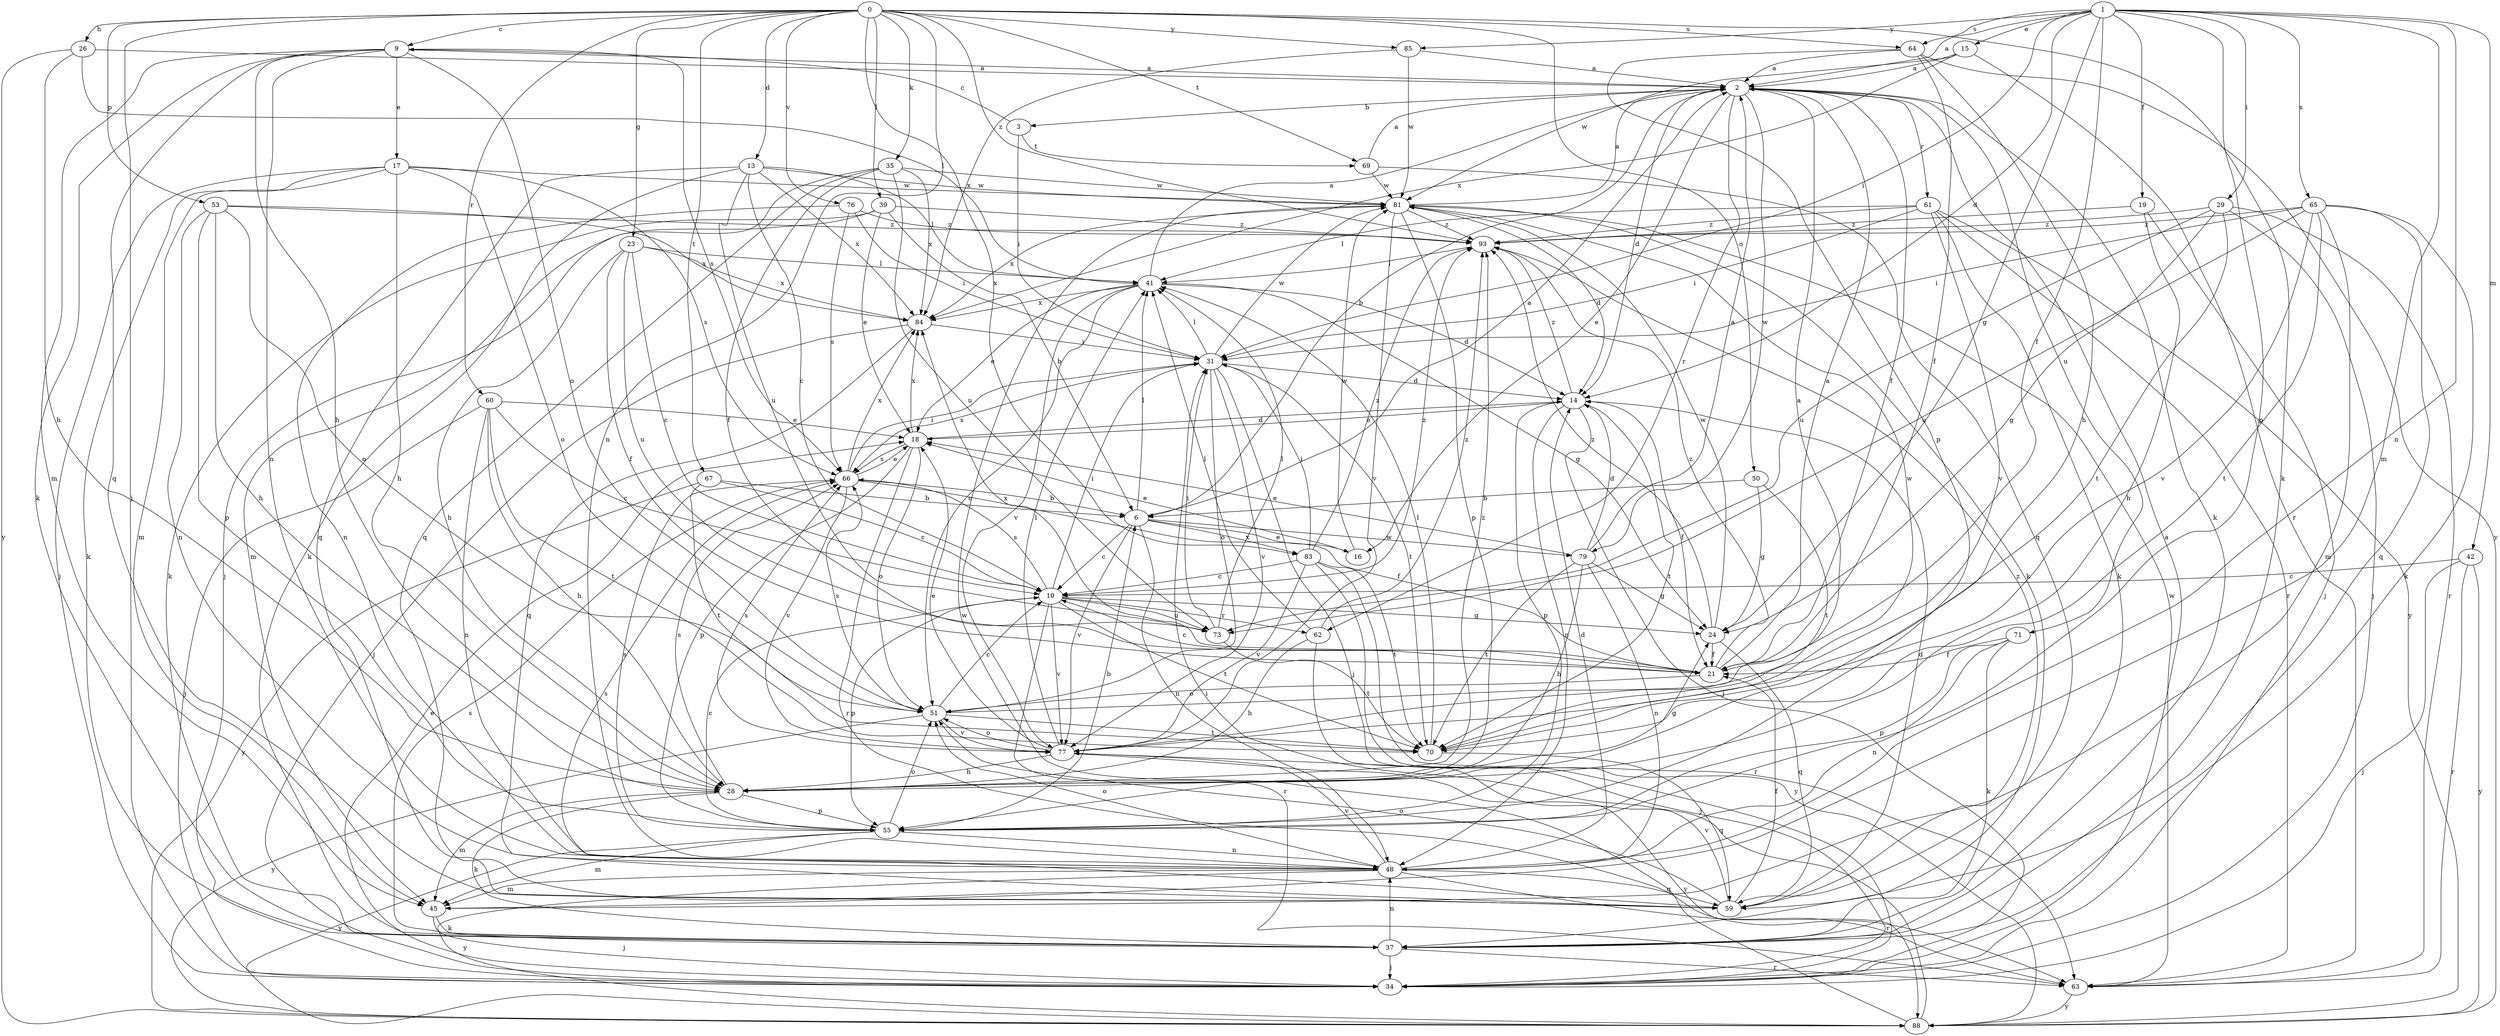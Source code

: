 strict digraph  {
0;
1;
2;
3;
6;
9;
10;
13;
14;
15;
16;
17;
18;
19;
21;
23;
24;
26;
28;
29;
31;
34;
35;
37;
39;
41;
42;
45;
48;
50;
51;
53;
55;
59;
60;
61;
62;
63;
64;
65;
66;
67;
69;
70;
71;
73;
76;
77;
79;
81;
83;
84;
85;
88;
93;
0 -> 9  [label=c];
0 -> 13  [label=d];
0 -> 23  [label=g];
0 -> 26  [label=h];
0 -> 34  [label=j];
0 -> 35  [label=k];
0 -> 37  [label=k];
0 -> 39  [label=l];
0 -> 48  [label=n];
0 -> 50  [label=o];
0 -> 53  [label=p];
0 -> 60  [label=r];
0 -> 64  [label=s];
0 -> 67  [label=t];
0 -> 69  [label=t];
0 -> 76  [label=v];
0 -> 83  [label=x];
0 -> 85  [label=y];
0 -> 93  [label=z];
1 -> 2  [label=a];
1 -> 14  [label=d];
1 -> 15  [label=e];
1 -> 19  [label=f];
1 -> 21  [label=f];
1 -> 24  [label=g];
1 -> 29  [label=i];
1 -> 31  [label=i];
1 -> 42  [label=m];
1 -> 45  [label=m];
1 -> 48  [label=n];
1 -> 55  [label=p];
1 -> 64  [label=s];
1 -> 65  [label=s];
1 -> 85  [label=y];
2 -> 3  [label=b];
2 -> 6  [label=b];
2 -> 14  [label=d];
2 -> 16  [label=e];
2 -> 21  [label=f];
2 -> 37  [label=k];
2 -> 61  [label=r];
2 -> 62  [label=r];
2 -> 71  [label=u];
2 -> 79  [label=w];
3 -> 9  [label=c];
3 -> 31  [label=i];
3 -> 69  [label=t];
6 -> 2  [label=a];
6 -> 10  [label=c];
6 -> 16  [label=e];
6 -> 41  [label=l];
6 -> 48  [label=n];
6 -> 77  [label=v];
6 -> 79  [label=w];
6 -> 83  [label=x];
9 -> 2  [label=a];
9 -> 17  [label=e];
9 -> 28  [label=h];
9 -> 37  [label=k];
9 -> 45  [label=m];
9 -> 48  [label=n];
9 -> 51  [label=o];
9 -> 59  [label=q];
9 -> 66  [label=s];
10 -> 24  [label=g];
10 -> 31  [label=i];
10 -> 55  [label=p];
10 -> 62  [label=r];
10 -> 63  [label=r];
10 -> 66  [label=s];
10 -> 70  [label=t];
10 -> 73  [label=u];
10 -> 77  [label=v];
10 -> 93  [label=z];
13 -> 10  [label=c];
13 -> 37  [label=k];
13 -> 41  [label=l];
13 -> 59  [label=q];
13 -> 73  [label=u];
13 -> 81  [label=w];
13 -> 84  [label=x];
14 -> 18  [label=e];
14 -> 21  [label=f];
14 -> 34  [label=j];
14 -> 48  [label=n];
14 -> 55  [label=p];
14 -> 70  [label=t];
14 -> 93  [label=z];
15 -> 2  [label=a];
15 -> 63  [label=r];
15 -> 81  [label=w];
15 -> 84  [label=x];
16 -> 18  [label=e];
16 -> 81  [label=w];
17 -> 28  [label=h];
17 -> 34  [label=j];
17 -> 37  [label=k];
17 -> 45  [label=m];
17 -> 51  [label=o];
17 -> 66  [label=s];
17 -> 81  [label=w];
18 -> 14  [label=d];
18 -> 51  [label=o];
18 -> 55  [label=p];
18 -> 63  [label=r];
18 -> 66  [label=s];
18 -> 84  [label=x];
19 -> 28  [label=h];
19 -> 34  [label=j];
19 -> 93  [label=z];
21 -> 2  [label=a];
21 -> 10  [label=c];
21 -> 51  [label=o];
21 -> 84  [label=x];
21 -> 93  [label=z];
23 -> 10  [label=c];
23 -> 21  [label=f];
23 -> 28  [label=h];
23 -> 41  [label=l];
23 -> 73  [label=u];
23 -> 84  [label=x];
24 -> 21  [label=f];
24 -> 59  [label=q];
24 -> 81  [label=w];
24 -> 93  [label=z];
26 -> 2  [label=a];
26 -> 28  [label=h];
26 -> 41  [label=l];
26 -> 88  [label=y];
28 -> 24  [label=g];
28 -> 37  [label=k];
28 -> 45  [label=m];
28 -> 55  [label=p];
28 -> 66  [label=s];
28 -> 93  [label=z];
29 -> 24  [label=g];
29 -> 34  [label=j];
29 -> 63  [label=r];
29 -> 70  [label=t];
29 -> 73  [label=u];
29 -> 93  [label=z];
31 -> 14  [label=d];
31 -> 34  [label=j];
31 -> 41  [label=l];
31 -> 51  [label=o];
31 -> 66  [label=s];
31 -> 70  [label=t];
31 -> 77  [label=v];
31 -> 81  [label=w];
34 -> 2  [label=a];
34 -> 18  [label=e];
35 -> 21  [label=f];
35 -> 34  [label=j];
35 -> 59  [label=q];
35 -> 73  [label=u];
35 -> 81  [label=w];
35 -> 84  [label=x];
37 -> 34  [label=j];
37 -> 48  [label=n];
37 -> 63  [label=r];
37 -> 66  [label=s];
39 -> 6  [label=b];
39 -> 18  [label=e];
39 -> 37  [label=k];
39 -> 45  [label=m];
39 -> 93  [label=z];
41 -> 2  [label=a];
41 -> 14  [label=d];
41 -> 18  [label=e];
41 -> 24  [label=g];
41 -> 51  [label=o];
41 -> 77  [label=v];
41 -> 84  [label=x];
42 -> 10  [label=c];
42 -> 34  [label=j];
42 -> 63  [label=r];
42 -> 88  [label=y];
45 -> 34  [label=j];
45 -> 37  [label=k];
48 -> 14  [label=d];
48 -> 45  [label=m];
48 -> 51  [label=o];
48 -> 59  [label=q];
48 -> 63  [label=r];
48 -> 77  [label=v];
48 -> 88  [label=y];
50 -> 6  [label=b];
50 -> 24  [label=g];
50 -> 70  [label=t];
51 -> 2  [label=a];
51 -> 10  [label=c];
51 -> 66  [label=s];
51 -> 70  [label=t];
51 -> 77  [label=v];
51 -> 88  [label=y];
53 -> 28  [label=h];
53 -> 48  [label=n];
53 -> 51  [label=o];
53 -> 55  [label=p];
53 -> 84  [label=x];
53 -> 93  [label=z];
55 -> 6  [label=b];
55 -> 10  [label=c];
55 -> 45  [label=m];
55 -> 48  [label=n];
55 -> 51  [label=o];
55 -> 66  [label=s];
55 -> 88  [label=y];
59 -> 14  [label=d];
59 -> 21  [label=f];
59 -> 51  [label=o];
59 -> 66  [label=s];
59 -> 77  [label=v];
59 -> 93  [label=z];
60 -> 10  [label=c];
60 -> 18  [label=e];
60 -> 28  [label=h];
60 -> 34  [label=j];
60 -> 48  [label=n];
60 -> 70  [label=t];
61 -> 31  [label=i];
61 -> 37  [label=k];
61 -> 41  [label=l];
61 -> 63  [label=r];
61 -> 77  [label=v];
61 -> 88  [label=y];
61 -> 93  [label=z];
62 -> 28  [label=h];
62 -> 34  [label=j];
62 -> 41  [label=l];
62 -> 93  [label=z];
63 -> 81  [label=w];
63 -> 88  [label=y];
64 -> 2  [label=a];
64 -> 21  [label=f];
64 -> 28  [label=h];
64 -> 55  [label=p];
64 -> 88  [label=y];
65 -> 31  [label=i];
65 -> 37  [label=k];
65 -> 45  [label=m];
65 -> 59  [label=q];
65 -> 70  [label=t];
65 -> 73  [label=u];
65 -> 77  [label=v];
65 -> 93  [label=z];
66 -> 6  [label=b];
66 -> 18  [label=e];
66 -> 21  [label=f];
66 -> 31  [label=i];
66 -> 77  [label=v];
66 -> 84  [label=x];
67 -> 6  [label=b];
67 -> 10  [label=c];
67 -> 70  [label=t];
67 -> 88  [label=y];
69 -> 2  [label=a];
69 -> 59  [label=q];
69 -> 81  [label=w];
70 -> 41  [label=l];
70 -> 59  [label=q];
70 -> 81  [label=w];
71 -> 21  [label=f];
71 -> 37  [label=k];
71 -> 48  [label=n];
71 -> 55  [label=p];
73 -> 31  [label=i];
73 -> 41  [label=l];
73 -> 70  [label=t];
76 -> 31  [label=i];
76 -> 48  [label=n];
76 -> 66  [label=s];
76 -> 93  [label=z];
77 -> 18  [label=e];
77 -> 28  [label=h];
77 -> 41  [label=l];
77 -> 51  [label=o];
77 -> 66  [label=s];
77 -> 88  [label=y];
79 -> 2  [label=a];
79 -> 14  [label=d];
79 -> 18  [label=e];
79 -> 24  [label=g];
79 -> 28  [label=h];
79 -> 48  [label=n];
79 -> 70  [label=t];
81 -> 2  [label=a];
81 -> 14  [label=d];
81 -> 37  [label=k];
81 -> 55  [label=p];
81 -> 77  [label=v];
81 -> 84  [label=x];
81 -> 93  [label=z];
83 -> 10  [label=c];
83 -> 31  [label=i];
83 -> 63  [label=r];
83 -> 70  [label=t];
83 -> 77  [label=v];
83 -> 88  [label=y];
83 -> 93  [label=z];
84 -> 31  [label=i];
84 -> 34  [label=j];
84 -> 59  [label=q];
85 -> 2  [label=a];
85 -> 81  [label=w];
85 -> 84  [label=x];
88 -> 31  [label=i];
88 -> 81  [label=w];
93 -> 41  [label=l];
}
